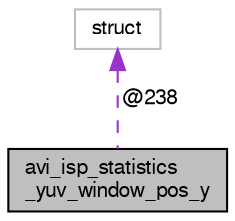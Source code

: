 digraph "avi_isp_statistics_yuv_window_pos_y"
{
  edge [fontname="FreeSans",fontsize="10",labelfontname="FreeSans",labelfontsize="10"];
  node [fontname="FreeSans",fontsize="10",shape=record];
  Node1 [label="avi_isp_statistics\l_yuv_window_pos_y",height=0.2,width=0.4,color="black", fillcolor="grey75", style="filled", fontcolor="black"];
  Node2 -> Node1 [dir="back",color="darkorchid3",fontsize="10",style="dashed",label=" @238" ,fontname="FreeSans"];
  Node2 [label="struct",height=0.2,width=0.4,color="grey75", fillcolor="white", style="filled"];
}
